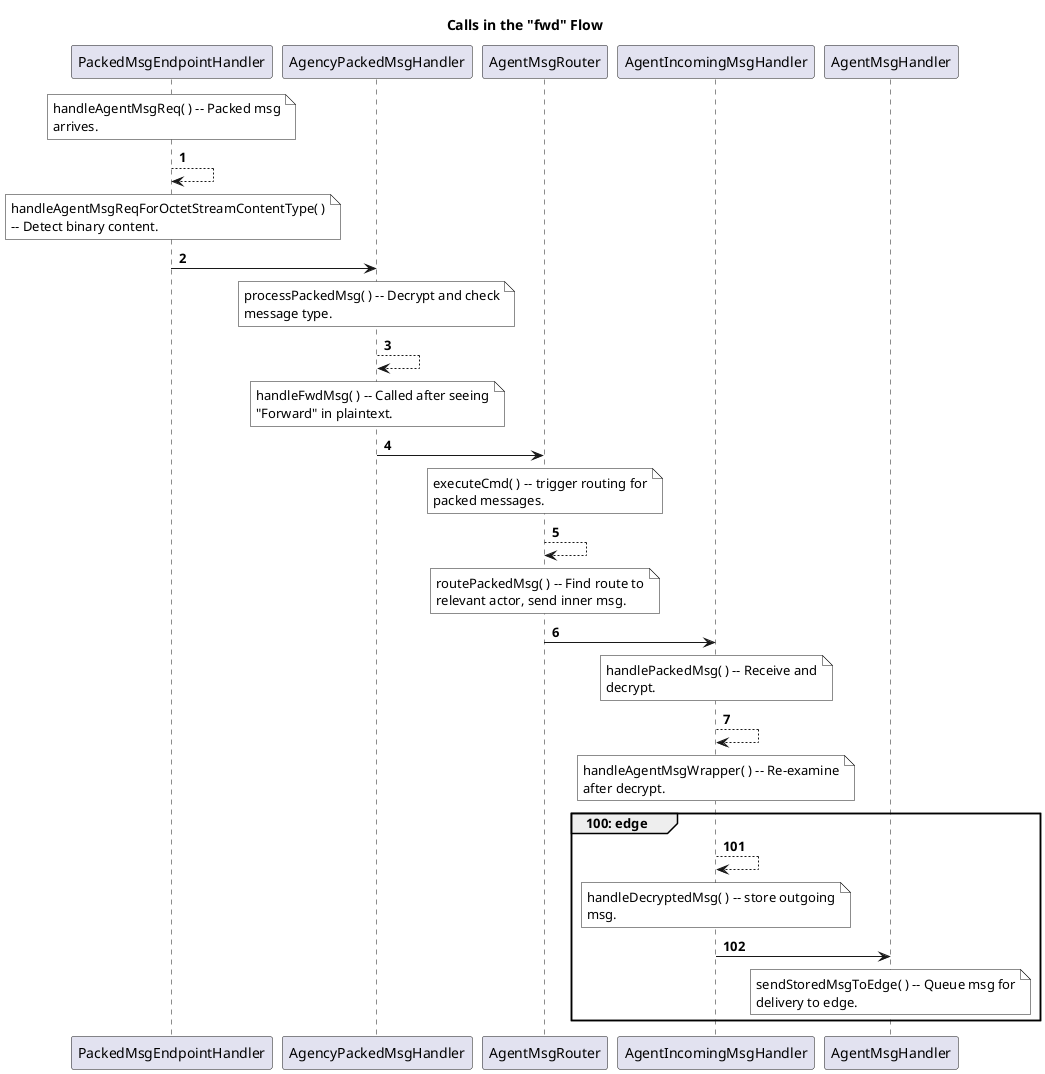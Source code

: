@startuml

title Calls in the "fwd" Flow

autonumber 1
note over PackedMsgEndpointHandler #ffffff: handleAgentMsgReq( ) -- Packed msg\narrives.
PackedMsgEndpointHandler --> PackedMsgEndpointHandler
note over PackedMsgEndpointHandler #ffffff: handleAgentMsgReqForOctetStreamContentType( )\n-- Detect binary content.
PackedMsgEndpointHandler -> AgencyPackedMsgHandler
note over AgencyPackedMsgHandler #ffffff: processPackedMsg( ) -- Decrypt and check\nmessage type.
AgencyPackedMsgHandler --> AgencyPackedMsgHandler
note over AgencyPackedMsgHandler #ffffff: handleFwdMsg( ) -- Called after seeing\n"Forward" in plaintext.
AgencyPackedMsgHandler -> AgentMsgRouter
note over AgentMsgRouter #ffffff: executeCmd( ) -- trigger routing for\npacked messages.
AgentMsgRouter --> AgentMsgRouter
note over AgentMsgRouter #ffffff: routePackedMsg( ) -- Find route to\nrelevant actor, send inner msg.
AgentMsgRouter -> AgentIncomingMsgHandler
note over AgentIncomingMsgHandler #ffffff: handlePackedMsg( ) -- Receive and\ndecrypt.
AgentIncomingMsgHandler --> AgentIncomingMsgHandler
note over AgentIncomingMsgHandler #ffffff: handleAgentMsgWrapper( ) -- Re-examine\nafter decrypt.

group 100: edge
autonumber 101
AgentIncomingMsgHandler --> AgentIncomingMsgHandler
note over AgentIncomingMsgHandler #ffffff: handleDecryptedMsg( ) -- store outgoing\nmsg.
AgentIncomingMsgHandler -> AgentMsgHandler
note over AgentMsgHandler #ffffff: sendStoredMsgToEdge( ) -- Queue msg for\ndelivery to edge.
end

@enduml
